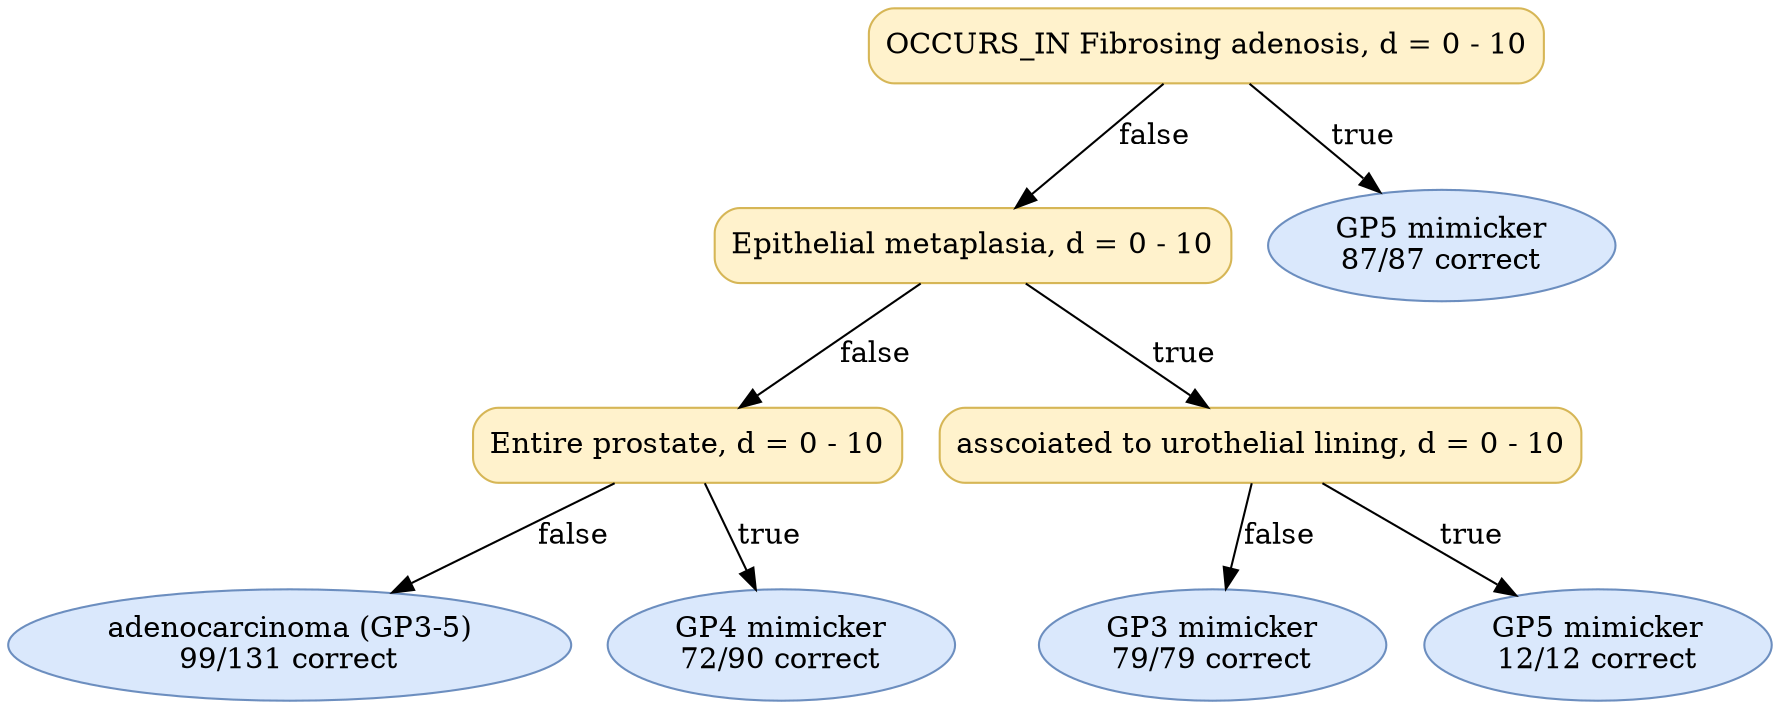 digraph "DT" {
fontname="Times-Roman";
label="";
node [fontname="Times-Roman"];
Node1 [color="#D6B656", fillcolor="#FFF2CC", label="OCCURS_IN Fibrosing adenosis, d = 0 - 10", shape="box", style="rounded,filled"];
Node2 [color="#D6B656", fillcolor="#FFF2CC", label="Epithelial metaplasia, d = 0 - 10", shape="box", style="rounded,filled"];
Node3 [color="#D6B656", fillcolor="#FFF2CC", label="Entire prostate, d = 0 - 10", shape="box", style="rounded,filled"];
Node4 [color="#6C8EBF", fillcolor="#DAE8FC", label=<adenocarcinoma (GP3-5)<br/>99/131 correct>, shape="ellipse", style="rounded,filled"];
Node5 [color="#6C8EBF", fillcolor="#DAE8FC", label=<GP4 mimicker<br/>72/90 correct>, shape="ellipse", style="rounded,filled"];
Node6 [color="#D6B656", fillcolor="#FFF2CC", label="asscoiated to urothelial lining, d = 0 - 10", shape="box", style="rounded,filled"];
Node7 [color="#6C8EBF", fillcolor="#DAE8FC", label=<GP3 mimicker<br/>79/79 correct>, shape="ellipse", style="rounded,filled"];
Node8 [color="#6C8EBF", fillcolor="#DAE8FC", label=<GP5 mimicker<br/>12/12 correct>, shape="ellipse", style="rounded,filled"];
Node9 [color="#6C8EBF", fillcolor="#DAE8FC", label=<GP5 mimicker<br/>87/87 correct>, shape="ellipse", style="rounded,filled"];
Node1 -> Node2  [key=0, label="false"];
Node1 -> Node9  [key=0, label="true"];
Node2 -> Node3  [key=0, label="false"];
Node2 -> Node6  [key=0, label="true"];
Node3 -> Node4  [key=0, label="false"];
Node3 -> Node5  [key=0, label="true"];
Node6 -> Node7  [key=0, label="false"];
Node6 -> Node8  [key=0, label="true"];
}
